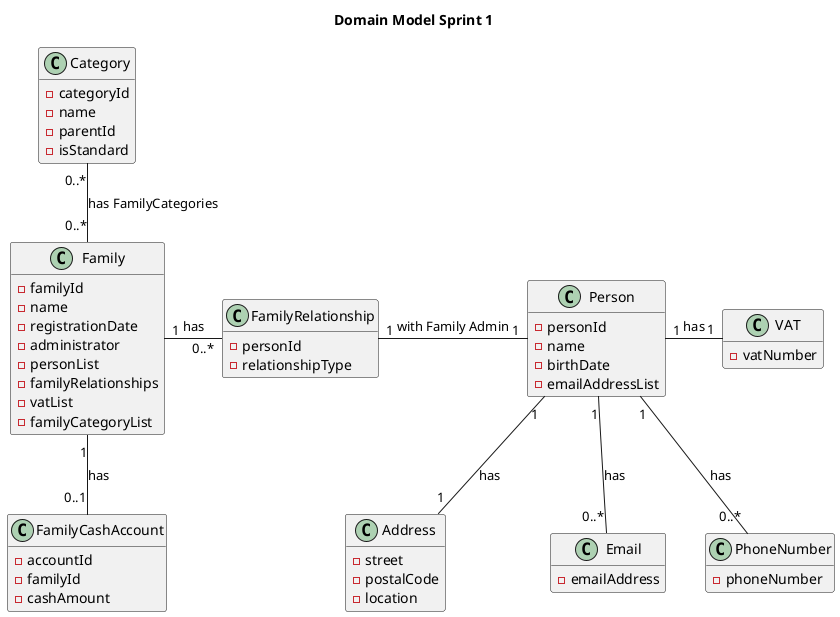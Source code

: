@startuml
title Domain Model Sprint 1
hide methods

class Family {
  - familyId
  - name
  - registrationDate
  - administrator
  - personList
  - familyRelationships
  - vatList
  - familyCategoryList
}

Family "1" - "0..*" FamilyRelationship : has

class FamilyRelationship{
 - personId
 - relationshipType
}

class Person {
 - personId
 - name
 - birthDate
 - emailAddressList

}

FamilyRelationship "1" - "1" Person : with Family Admin

class VAT {
 - vatNumber
}

class Email {
 - emailAddress
}

class PhoneNumber {
- phoneNumber
}

class Address {
 - street
 - postalCode
 - location
}


Family "1" -- "0..1" FamilyCashAccount : has

class FamilyCashAccount {
  - accountId
  - familyId
  - cashAmount
}

class Category {
 - categoryId
  - name
  - parentId
  - isStandard
}

Person "1" - "1" VAT : has
Person "1" - "0..*" Email : has
Person "1" - "0..*" PhoneNumber : has
Person "1" - "1" Address : has
VAT --[hidden] Email
VAT --[hidden] PhoneNumber
FamilyRelationship --[hidden] Address
Family "0..*" -u- "0..*" Category : has FamilyCategories
@enduml